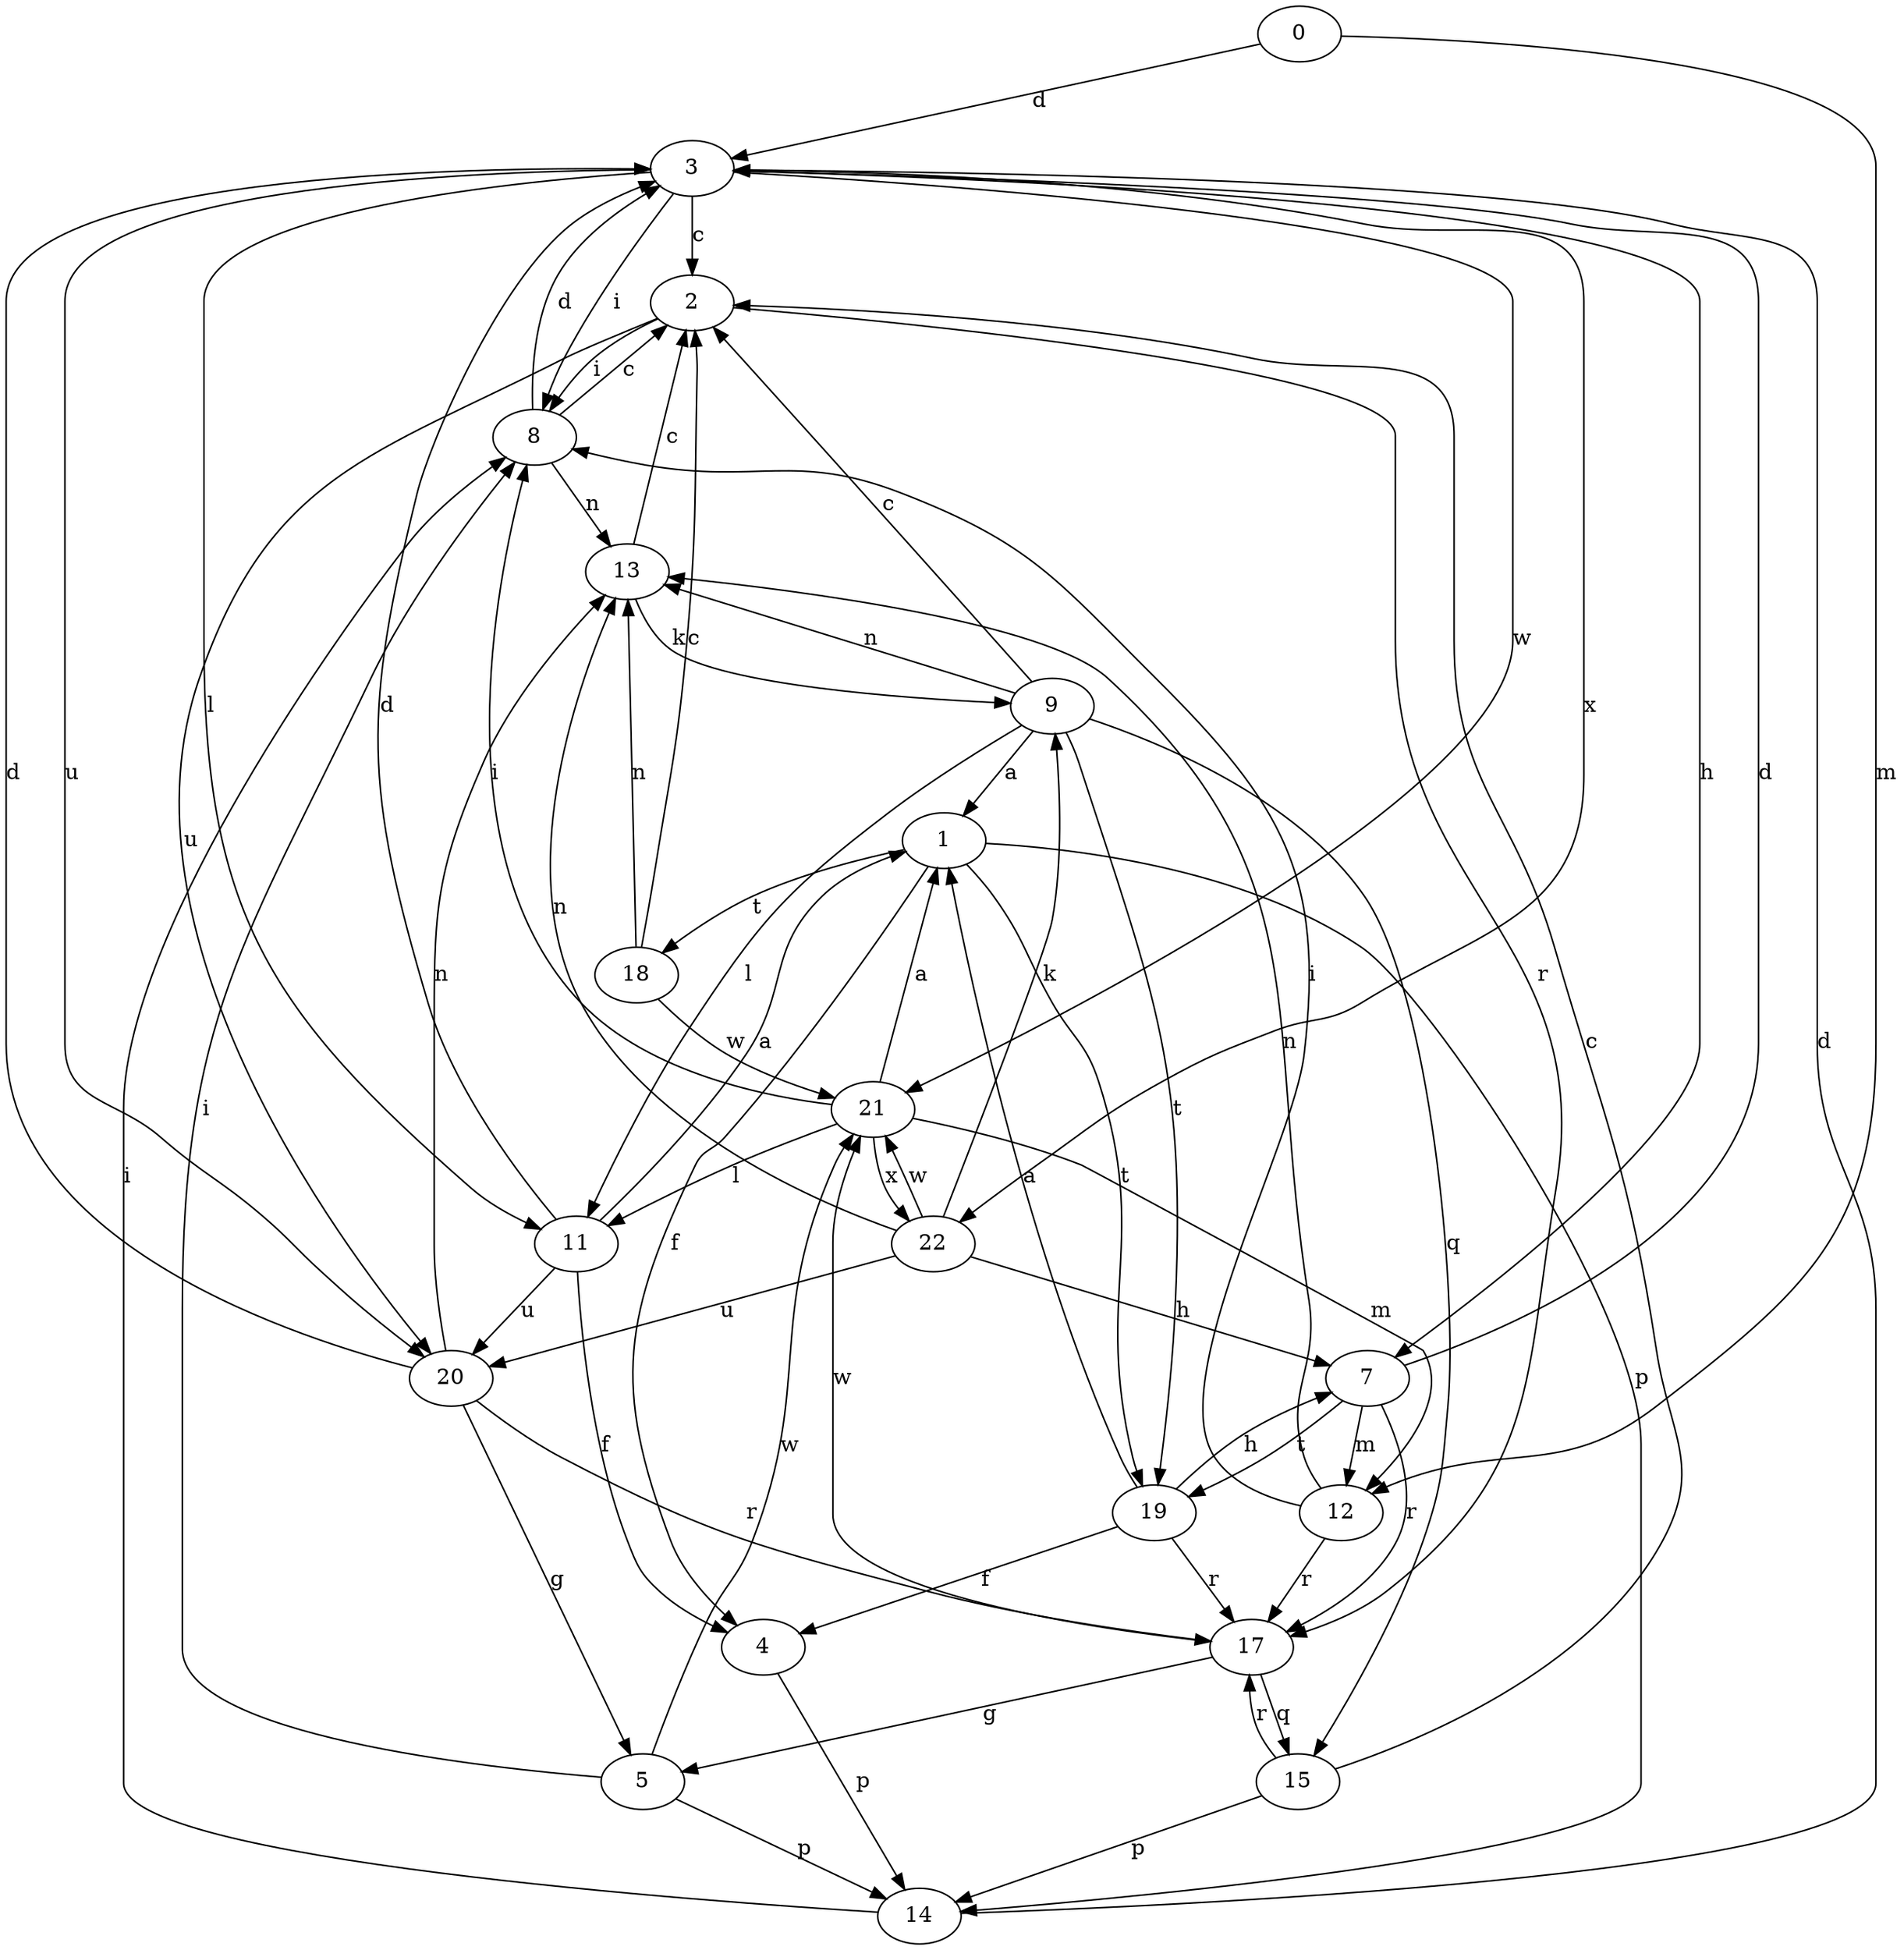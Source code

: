 strict digraph  {
0;
1;
2;
3;
4;
5;
7;
8;
9;
11;
12;
13;
14;
15;
17;
18;
19;
20;
21;
22;
0 -> 3  [label=d];
0 -> 12  [label=m];
1 -> 4  [label=f];
1 -> 14  [label=p];
1 -> 18  [label=t];
1 -> 19  [label=t];
2 -> 8  [label=i];
2 -> 17  [label=r];
2 -> 20  [label=u];
3 -> 2  [label=c];
3 -> 7  [label=h];
3 -> 8  [label=i];
3 -> 11  [label=l];
3 -> 20  [label=u];
3 -> 21  [label=w];
3 -> 22  [label=x];
4 -> 14  [label=p];
5 -> 8  [label=i];
5 -> 14  [label=p];
5 -> 21  [label=w];
7 -> 3  [label=d];
7 -> 12  [label=m];
7 -> 17  [label=r];
7 -> 19  [label=t];
8 -> 2  [label=c];
8 -> 3  [label=d];
8 -> 13  [label=n];
9 -> 1  [label=a];
9 -> 2  [label=c];
9 -> 11  [label=l];
9 -> 13  [label=n];
9 -> 15  [label=q];
9 -> 19  [label=t];
11 -> 1  [label=a];
11 -> 3  [label=d];
11 -> 4  [label=f];
11 -> 20  [label=u];
12 -> 8  [label=i];
12 -> 13  [label=n];
12 -> 17  [label=r];
13 -> 2  [label=c];
13 -> 9  [label=k];
14 -> 3  [label=d];
14 -> 8  [label=i];
15 -> 2  [label=c];
15 -> 14  [label=p];
15 -> 17  [label=r];
17 -> 5  [label=g];
17 -> 15  [label=q];
17 -> 21  [label=w];
18 -> 2  [label=c];
18 -> 13  [label=n];
18 -> 21  [label=w];
19 -> 1  [label=a];
19 -> 4  [label=f];
19 -> 7  [label=h];
19 -> 17  [label=r];
20 -> 3  [label=d];
20 -> 5  [label=g];
20 -> 13  [label=n];
20 -> 17  [label=r];
21 -> 1  [label=a];
21 -> 8  [label=i];
21 -> 11  [label=l];
21 -> 12  [label=m];
21 -> 22  [label=x];
22 -> 7  [label=h];
22 -> 9  [label=k];
22 -> 13  [label=n];
22 -> 20  [label=u];
22 -> 21  [label=w];
}
